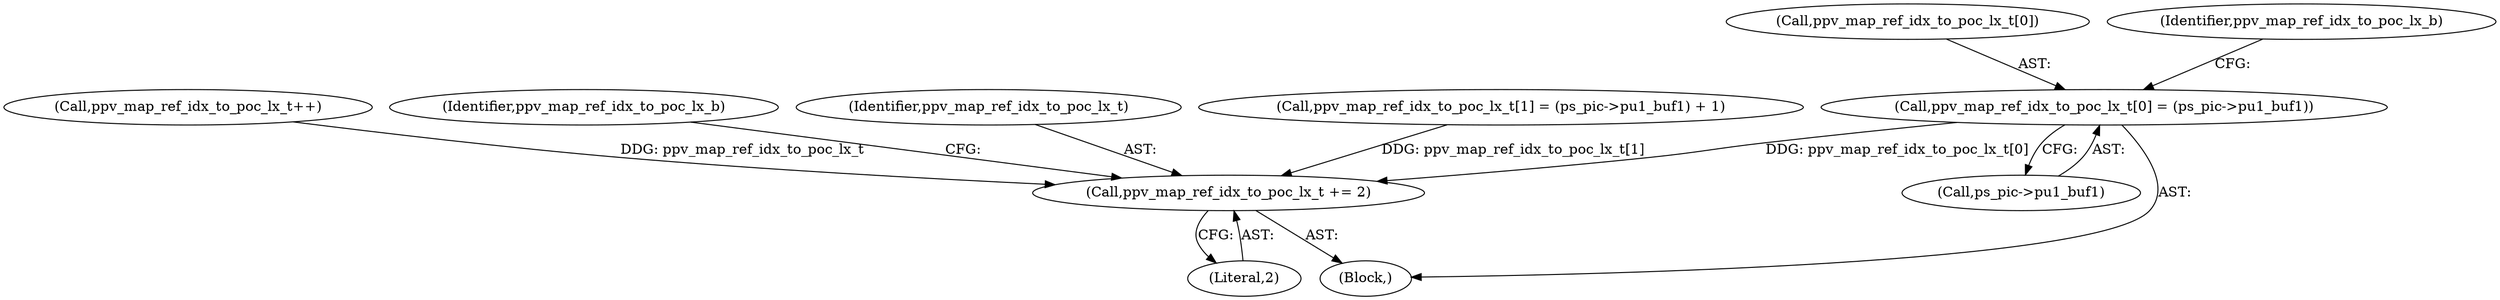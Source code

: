 digraph "0_Android_943323f1d9d3dd5c2634deb26cbe72343ca6b3db_0@array" {
"1000636" [label="(Call,ppv_map_ref_idx_to_poc_lx_t[0] = (ps_pic->pu1_buf1))"];
"1000668" [label="(Call,ppv_map_ref_idx_to_poc_lx_t += 2)"];
"1000637" [label="(Call,ppv_map_ref_idx_to_poc_lx_t[0])"];
"1000602" [label="(Call,ppv_map_ref_idx_to_poc_lx_t++)"];
"1000672" [label="(Identifier,ppv_map_ref_idx_to_poc_lx_b)"];
"1000640" [label="(Call,ps_pic->pu1_buf1)"];
"1000645" [label="(Identifier,ppv_map_ref_idx_to_poc_lx_b)"];
"1000669" [label="(Identifier,ppv_map_ref_idx_to_poc_lx_t)"];
"1000670" [label="(Literal,2)"];
"1000636" [label="(Call,ppv_map_ref_idx_to_poc_lx_t[0] = (ps_pic->pu1_buf1))"];
"1000659" [label="(Call,ppv_map_ref_idx_to_poc_lx_t[1] = (ps_pic->pu1_buf1) + 1)"];
"1000668" [label="(Call,ppv_map_ref_idx_to_poc_lx_t += 2)"];
"1000626" [label="(Block,)"];
"1000636" -> "1000626"  [label="AST: "];
"1000636" -> "1000640"  [label="CFG: "];
"1000637" -> "1000636"  [label="AST: "];
"1000640" -> "1000636"  [label="AST: "];
"1000645" -> "1000636"  [label="CFG: "];
"1000636" -> "1000668"  [label="DDG: ppv_map_ref_idx_to_poc_lx_t[0]"];
"1000668" -> "1000626"  [label="AST: "];
"1000668" -> "1000670"  [label="CFG: "];
"1000669" -> "1000668"  [label="AST: "];
"1000670" -> "1000668"  [label="AST: "];
"1000672" -> "1000668"  [label="CFG: "];
"1000659" -> "1000668"  [label="DDG: ppv_map_ref_idx_to_poc_lx_t[1]"];
"1000602" -> "1000668"  [label="DDG: ppv_map_ref_idx_to_poc_lx_t"];
}
